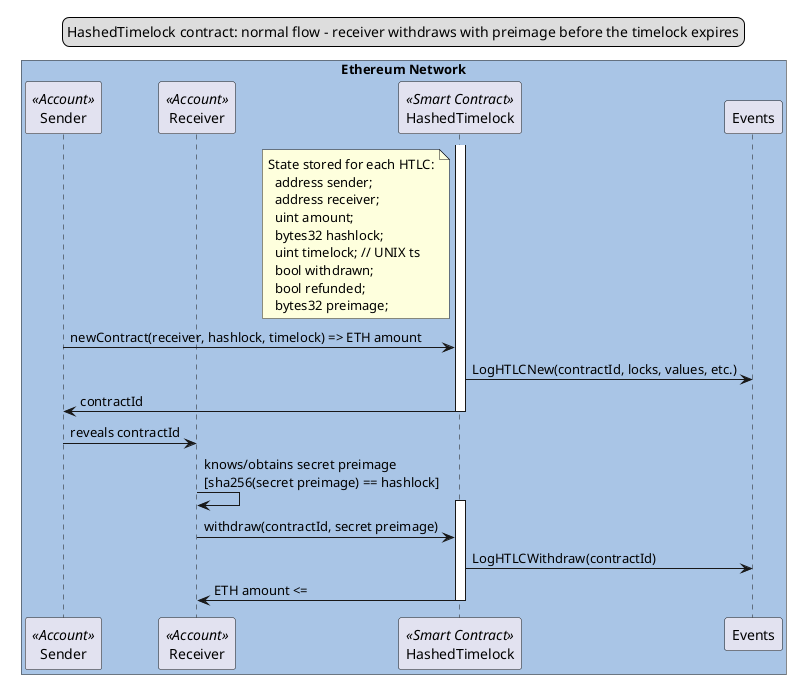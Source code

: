 @startuml
skinparam BoxPadding 20

legend top
HashedTimelock contract: normal flow - receiver withdraws with preimage before the timelock expires
end legend

box "Ethereum Network" #A9C5E6
participant Sender as sender << Account >>
participant Receiver as receiver << Account >>
participant HashedTimelock as htlc << Smart Contract >>
participant Events as events
end box

note left of htlc
State stored for each HTLC:
  address sender;
  address receiver;
  uint amount;
  bytes32 hashlock;
  uint timelock; // UNIX ts
  bool withdrawn;
  bool refunded;
  bytes32 preimage;
end note

activate htlc
sender->htlc:newContract(receiver, hashlock, timelock) => ETH amount
htlc->events:LogHTLCNew(contractId, locks, values, etc.)
htlc->sender:contractId
deactivate htlc

sender->receiver:reveals contractId
receiver->receiver:knows/obtains secret preimage\n[sha256(secret preimage) == hashlock]

activate htlc
receiver->htlc:withdraw(contractId, secret preimage)
htlc->events:LogHTLCWithdraw(contractId)
htlc->receiver:ETH amount <=
deactivate htlc

@enduml
